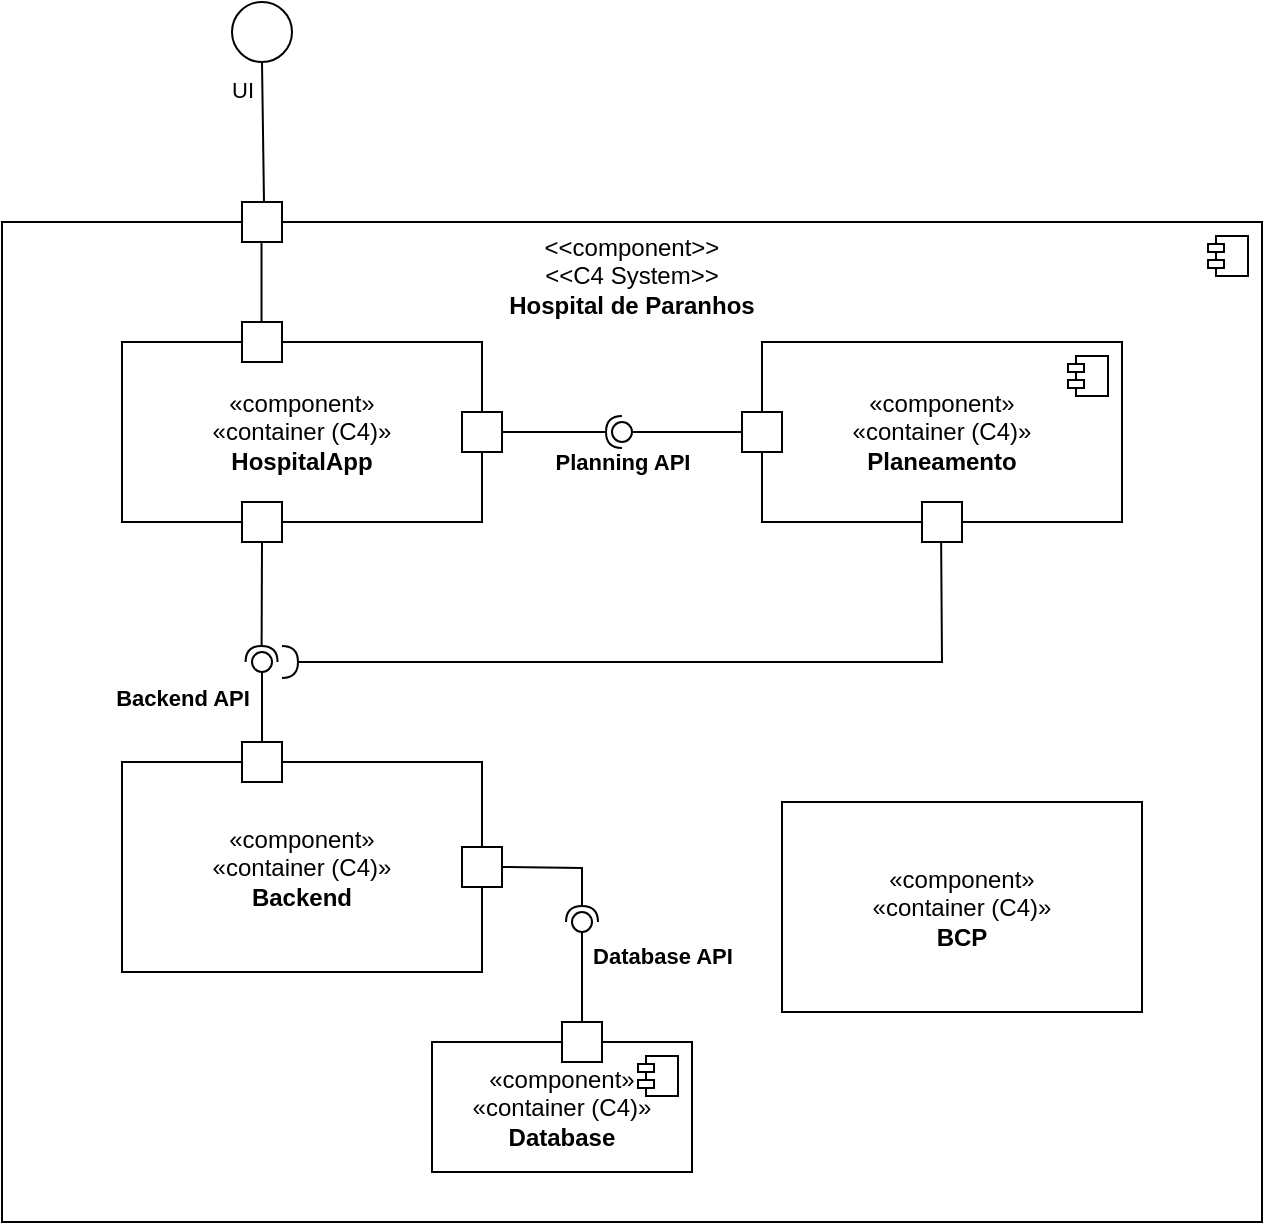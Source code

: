 <mxfile version="24.1.0" type="device">
  <diagram name="Página-1" id="HnM5bIwWVijFqjH4xQIT">
    <mxGraphModel dx="744" dy="887" grid="1" gridSize="10" guides="1" tooltips="1" connect="1" arrows="1" fold="1" page="1" pageScale="1" pageWidth="827" pageHeight="1169" math="0" shadow="0">
      <root>
        <mxCell id="0" />
        <mxCell id="1" parent="0" />
        <mxCell id="-QEYVNw1Sq_qMehAPY2h-3" value="&amp;lt;&amp;lt;component&amp;gt;&amp;gt;&lt;div&gt;&amp;lt;&amp;lt;C4 System&amp;gt;&amp;gt;&lt;br&gt;&lt;b&gt;Hospital de Paranhos&lt;/b&gt;&lt;/div&gt;&lt;div&gt;&lt;b&gt;&lt;br&gt;&lt;/b&gt;&lt;/div&gt;&lt;div&gt;&lt;b&gt;&lt;br&gt;&lt;/b&gt;&lt;/div&gt;&lt;div&gt;&lt;b&gt;&lt;br&gt;&lt;/b&gt;&lt;/div&gt;&lt;div&gt;&lt;b&gt;&lt;br&gt;&lt;/b&gt;&lt;/div&gt;&lt;div&gt;&lt;b&gt;&lt;br&gt;&lt;/b&gt;&lt;/div&gt;&lt;div&gt;&lt;b&gt;&lt;br&gt;&lt;/b&gt;&lt;/div&gt;&lt;div&gt;&lt;b&gt;&lt;br&gt;&lt;/b&gt;&lt;/div&gt;&lt;div&gt;&lt;b&gt;&lt;br&gt;&lt;/b&gt;&lt;/div&gt;&lt;div&gt;&lt;b&gt;&lt;br&gt;&lt;/b&gt;&lt;/div&gt;&lt;div&gt;&lt;b&gt;&lt;br&gt;&lt;/b&gt;&lt;/div&gt;&lt;div&gt;&lt;b&gt;&lt;br&gt;&lt;/b&gt;&lt;/div&gt;&lt;div&gt;&lt;b&gt;&lt;br&gt;&lt;/b&gt;&lt;/div&gt;&lt;div&gt;&lt;b&gt;&lt;br&gt;&lt;/b&gt;&lt;/div&gt;&lt;div&gt;&lt;b&gt;&lt;br&gt;&lt;/b&gt;&lt;/div&gt;&lt;div&gt;&lt;b&gt;&lt;br&gt;&lt;/b&gt;&lt;/div&gt;&lt;div&gt;&lt;b&gt;&lt;br&gt;&lt;/b&gt;&lt;/div&gt;&lt;div&gt;&lt;b&gt;&lt;br&gt;&lt;/b&gt;&lt;/div&gt;&lt;div&gt;&lt;b&gt;&lt;br&gt;&lt;/b&gt;&lt;/div&gt;&lt;div&gt;&lt;b&gt;&lt;br&gt;&lt;/b&gt;&lt;/div&gt;&lt;div&gt;&lt;b&gt;&lt;br&gt;&lt;/b&gt;&lt;/div&gt;&lt;div&gt;&lt;b&gt;&lt;br&gt;&lt;/b&gt;&lt;/div&gt;&lt;div&gt;&lt;b&gt;&lt;br&gt;&lt;/b&gt;&lt;/div&gt;&lt;div&gt;&lt;b&gt;&lt;br&gt;&lt;/b&gt;&lt;/div&gt;&lt;div&gt;&lt;b&gt;&lt;br&gt;&lt;/b&gt;&lt;/div&gt;&lt;div&gt;&lt;b&gt;&lt;br&gt;&lt;/b&gt;&lt;/div&gt;&lt;div&gt;&lt;b&gt;&lt;br&gt;&lt;/b&gt;&lt;/div&gt;&lt;div&gt;&lt;b&gt;&lt;br&gt;&lt;/b&gt;&lt;/div&gt;&lt;div&gt;&lt;b&gt;&lt;br&gt;&lt;/b&gt;&lt;/div&gt;&lt;div&gt;&lt;b&gt;&lt;br&gt;&lt;/b&gt;&lt;/div&gt;&lt;div&gt;&lt;b&gt;&lt;br&gt;&lt;/b&gt;&lt;/div&gt;&lt;div&gt;&lt;br&gt;&lt;/div&gt;" style="html=1;dropTarget=0;whiteSpace=wrap;" parent="1" vertex="1">
          <mxGeometry x="220" y="280" width="630" height="500" as="geometry" />
        </mxCell>
        <mxCell id="-QEYVNw1Sq_qMehAPY2h-4" value="" style="shape=module;jettyWidth=8;jettyHeight=4;" parent="-QEYVNw1Sq_qMehAPY2h-3" vertex="1">
          <mxGeometry x="1" width="20" height="20" relative="1" as="geometry">
            <mxPoint x="-27" y="7" as="offset" />
          </mxGeometry>
        </mxCell>
        <mxCell id="-QEYVNw1Sq_qMehAPY2h-5" value="" style="verticalLabelPosition=bottom;verticalAlign=top;html=1;shape=mxgraph.basic.rect;fillColor2=none;strokeWidth=1;size=20;indent=5;" parent="1" vertex="1">
          <mxGeometry x="340" y="270" width="20" height="20" as="geometry" />
        </mxCell>
        <mxCell id="-QEYVNw1Sq_qMehAPY2h-6" value="" style="endArrow=none;html=1;rounded=0;exitX=0.488;exitY=0.015;exitDx=0;exitDy=0;exitPerimeter=0;entryX=0.488;entryY=1.026;entryDx=0;entryDy=0;entryPerimeter=0;" parent="1" source="-QEYVNw1Sq_qMehAPY2h-27" target="-QEYVNw1Sq_qMehAPY2h-5" edge="1">
          <mxGeometry width="50" height="50" relative="1" as="geometry">
            <mxPoint x="410" y="370" as="sourcePoint" />
            <mxPoint x="460" y="320" as="targetPoint" />
          </mxGeometry>
        </mxCell>
        <mxCell id="-QEYVNw1Sq_qMehAPY2h-7" value="" style="ellipse;whiteSpace=wrap;html=1;align=center;aspect=fixed;fillColor=none;strokeColor=none;resizable=0;perimeter=centerPerimeter;rotatable=0;allowArrows=0;points=[];outlineConnect=1;" parent="1" vertex="1">
          <mxGeometry x="370" y="390" width="10" height="10" as="geometry" />
        </mxCell>
        <mxCell id="-QEYVNw1Sq_qMehAPY2h-8" value="" style="ellipse;whiteSpace=wrap;html=1;aspect=fixed;" parent="1" vertex="1">
          <mxGeometry x="335" y="170" width="30" height="30" as="geometry" />
        </mxCell>
        <mxCell id="-QEYVNw1Sq_qMehAPY2h-9" value="" style="endArrow=none;html=1;rounded=0;entryX=0.5;entryY=1;entryDx=0;entryDy=0;exitX=0.55;exitY=0.011;exitDx=0;exitDy=0;exitPerimeter=0;" parent="1" source="-QEYVNw1Sq_qMehAPY2h-5" target="-QEYVNw1Sq_qMehAPY2h-8" edge="1">
          <mxGeometry width="50" height="50" relative="1" as="geometry">
            <mxPoint x="320" y="280" as="sourcePoint" />
            <mxPoint x="370" y="230" as="targetPoint" />
          </mxGeometry>
        </mxCell>
        <mxCell id="-QEYVNw1Sq_qMehAPY2h-10" value="UI" style="edgeLabel;html=1;align=center;verticalAlign=middle;resizable=0;points=[];" parent="-QEYVNw1Sq_qMehAPY2h-9" vertex="1" connectable="0">
          <mxGeometry x="0.73" y="1" relative="1" as="geometry">
            <mxPoint x="-9" y="4" as="offset" />
          </mxGeometry>
        </mxCell>
        <mxCell id="-QEYVNw1Sq_qMehAPY2h-11" value="«component»&lt;div&gt;«container (C4)»&lt;br&gt;&lt;b&gt;Planeamento&lt;/b&gt;&lt;/div&gt;" style="html=1;dropTarget=0;whiteSpace=wrap;" parent="1" vertex="1">
          <mxGeometry x="600" y="340" width="180" height="90" as="geometry" />
        </mxCell>
        <mxCell id="-QEYVNw1Sq_qMehAPY2h-12" value="" style="shape=module;jettyWidth=8;jettyHeight=4;" parent="-QEYVNw1Sq_qMehAPY2h-11" vertex="1">
          <mxGeometry x="1" width="20" height="20" relative="1" as="geometry">
            <mxPoint x="-27" y="7" as="offset" />
          </mxGeometry>
        </mxCell>
        <mxCell id="-QEYVNw1Sq_qMehAPY2h-13" value="«component»&lt;div&gt;«container (C4)»&lt;br&gt;&lt;b&gt;HospitalApp&lt;/b&gt;&lt;/div&gt;" style="html=1;dropTarget=0;whiteSpace=wrap;" parent="1" vertex="1">
          <mxGeometry x="280" y="340" width="180" height="90" as="geometry" />
        </mxCell>
        <mxCell id="-QEYVNw1Sq_qMehAPY2h-27" value="" style="verticalLabelPosition=bottom;verticalAlign=top;html=1;shape=mxgraph.basic.rect;fillColor2=none;strokeWidth=1;size=20;indent=5;" parent="1" vertex="1">
          <mxGeometry x="340" y="330" width="20" height="20" as="geometry" />
        </mxCell>
        <mxCell id="-QEYVNw1Sq_qMehAPY2h-28" value="«component»&lt;br&gt;«container (C4)»&lt;div&gt;&lt;b&gt;Backend&lt;/b&gt;&lt;/div&gt;" style="rounded=0;whiteSpace=wrap;html=1;" parent="1" vertex="1">
          <mxGeometry x="280" y="550" width="180" height="105" as="geometry" />
        </mxCell>
        <mxCell id="-QEYVNw1Sq_qMehAPY2h-38" value="«component»&lt;br&gt;«container (C4)»&lt;div&gt;&lt;b&gt;BCP&lt;/b&gt;&lt;/div&gt;" style="rounded=0;whiteSpace=wrap;html=1;" parent="1" vertex="1">
          <mxGeometry x="610" y="570" width="180" height="105" as="geometry" />
        </mxCell>
        <mxCell id="-QEYVNw1Sq_qMehAPY2h-43" value="" style="rounded=0;orthogonalLoop=1;jettySize=auto;html=1;endArrow=halfCircle;endFill=0;endSize=6;strokeWidth=1;sketch=0;exitX=0.5;exitY=1;exitDx=0;exitDy=0;entryX=0.206;entryY=0.44;entryDx=0;entryDy=0;entryPerimeter=0;" parent="1" source="-QEYVNw1Sq_qMehAPY2h-47" target="-QEYVNw1Sq_qMehAPY2h-3" edge="1">
          <mxGeometry relative="1" as="geometry">
            <mxPoint x="360.0" y="487.16" as="sourcePoint" />
            <mxPoint x="428.7" y="470" as="targetPoint" />
          </mxGeometry>
        </mxCell>
        <mxCell id="-QEYVNw1Sq_qMehAPY2h-44" value="" style="rounded=0;orthogonalLoop=1;jettySize=auto;html=1;endArrow=oval;endFill=0;sketch=0;sourcePerimeterSpacing=0;targetPerimeterSpacing=0;endSize=10;exitX=0.5;exitY=0;exitDx=0;exitDy=0;" parent="1" source="-QEYVNw1Sq_qMehAPY2h-46" edge="1">
          <mxGeometry relative="1" as="geometry">
            <mxPoint x="380.0" y="551.54" as="sourcePoint" />
            <mxPoint x="350" y="500" as="targetPoint" />
          </mxGeometry>
        </mxCell>
        <mxCell id="-QEYVNw1Sq_qMehAPY2h-56" value="&lt;b&gt;Backend API&lt;/b&gt;" style="edgeLabel;html=1;align=center;verticalAlign=middle;resizable=0;points=[];" parent="-QEYVNw1Sq_qMehAPY2h-44" vertex="1" connectable="0">
          <mxGeometry x="0.817" y="3" relative="1" as="geometry">
            <mxPoint x="-37" y="14" as="offset" />
          </mxGeometry>
        </mxCell>
        <mxCell id="-QEYVNw1Sq_qMehAPY2h-45" value="" style="ellipse;whiteSpace=wrap;html=1;align=center;aspect=fixed;fillColor=none;strokeColor=none;resizable=0;perimeter=centerPerimeter;rotatable=0;allowArrows=0;points=[];outlineConnect=1;" parent="1" vertex="1">
          <mxGeometry x="435" y="420" width="10" height="10" as="geometry" />
        </mxCell>
        <mxCell id="-QEYVNw1Sq_qMehAPY2h-46" value="" style="rounded=0;whiteSpace=wrap;html=1;" parent="1" vertex="1">
          <mxGeometry x="340" y="540" width="20" height="20" as="geometry" />
        </mxCell>
        <mxCell id="-QEYVNw1Sq_qMehAPY2h-47" value="" style="rounded=0;whiteSpace=wrap;html=1;" parent="1" vertex="1">
          <mxGeometry x="340" y="420" width="20" height="20" as="geometry" />
        </mxCell>
        <mxCell id="-QEYVNw1Sq_qMehAPY2h-48" value="" style="rounded=0;whiteSpace=wrap;html=1;" parent="1" vertex="1">
          <mxGeometry x="450" y="375" width="20" height="20" as="geometry" />
        </mxCell>
        <mxCell id="-QEYVNw1Sq_qMehAPY2h-49" value="" style="rounded=0;whiteSpace=wrap;html=1;" parent="1" vertex="1">
          <mxGeometry x="590" y="375" width="20" height="20" as="geometry" />
        </mxCell>
        <mxCell id="-QEYVNw1Sq_qMehAPY2h-52" value="" style="rounded=0;whiteSpace=wrap;html=1;" parent="1" vertex="1">
          <mxGeometry x="680" y="420" width="20" height="20" as="geometry" />
        </mxCell>
        <mxCell id="-QEYVNw1Sq_qMehAPY2h-55" value="" style="rounded=0;orthogonalLoop=1;jettySize=auto;html=1;endArrow=halfCircle;endFill=0;endSize=6;strokeWidth=1;sketch=0;exitX=0.5;exitY=1;exitDx=0;exitDy=0;" parent="1" edge="1">
          <mxGeometry relative="1" as="geometry">
            <mxPoint x="689.57" y="440" as="sourcePoint" />
            <mxPoint x="360" y="500" as="targetPoint" />
            <Array as="points">
              <mxPoint x="690" y="500" />
            </Array>
          </mxGeometry>
        </mxCell>
        <mxCell id="-QEYVNw1Sq_qMehAPY2h-57" value="" style="rounded=0;orthogonalLoop=1;jettySize=auto;html=1;endArrow=halfCircle;endFill=0;endSize=6;strokeWidth=1;sketch=0;exitX=1;exitY=0.5;exitDx=0;exitDy=0;" parent="1" source="-QEYVNw1Sq_qMehAPY2h-48" edge="1">
          <mxGeometry relative="1" as="geometry">
            <mxPoint x="470" y="380" as="sourcePoint" />
            <mxPoint x="530" y="385" as="targetPoint" />
          </mxGeometry>
        </mxCell>
        <mxCell id="-QEYVNw1Sq_qMehAPY2h-58" value="" style="rounded=0;orthogonalLoop=1;jettySize=auto;html=1;endArrow=oval;endFill=0;sketch=0;sourcePerimeterSpacing=0;targetPerimeterSpacing=0;endSize=10;exitX=0;exitY=0.5;exitDx=0;exitDy=0;" parent="1" source="-QEYVNw1Sq_qMehAPY2h-49" edge="1">
          <mxGeometry relative="1" as="geometry">
            <mxPoint x="510" y="460" as="sourcePoint" />
            <mxPoint x="530" y="385" as="targetPoint" />
          </mxGeometry>
        </mxCell>
        <mxCell id="-QEYVNw1Sq_qMehAPY2h-59" value="&lt;b&gt;Planning API&lt;/b&gt;" style="edgeLabel;html=1;align=center;verticalAlign=middle;resizable=0;points=[];" parent="-QEYVNw1Sq_qMehAPY2h-58" vertex="1" connectable="0">
          <mxGeometry x="0.817" y="3" relative="1" as="geometry">
            <mxPoint x="-6" y="12" as="offset" />
          </mxGeometry>
        </mxCell>
        <mxCell id="muBcWbhCH78BwWUGCT8C-1" value="«component»&lt;div&gt;«container (C4)»&lt;br&gt;&lt;b&gt;Database&lt;/b&gt;&lt;/div&gt;" style="html=1;dropTarget=0;whiteSpace=wrap;" vertex="1" parent="1">
          <mxGeometry x="435" y="690" width="130" height="65" as="geometry" />
        </mxCell>
        <mxCell id="muBcWbhCH78BwWUGCT8C-2" value="" style="shape=module;jettyWidth=8;jettyHeight=4;" vertex="1" parent="muBcWbhCH78BwWUGCT8C-1">
          <mxGeometry x="1" width="20" height="20" relative="1" as="geometry">
            <mxPoint x="-27" y="7" as="offset" />
          </mxGeometry>
        </mxCell>
        <mxCell id="muBcWbhCH78BwWUGCT8C-9" value="" style="rounded=0;whiteSpace=wrap;html=1;" vertex="1" parent="1">
          <mxGeometry x="450" y="592.5" width="20" height="20" as="geometry" />
        </mxCell>
        <mxCell id="muBcWbhCH78BwWUGCT8C-10" value="" style="rounded=0;whiteSpace=wrap;html=1;" vertex="1" parent="1">
          <mxGeometry x="500" y="680" width="20" height="20" as="geometry" />
        </mxCell>
        <mxCell id="muBcWbhCH78BwWUGCT8C-11" value="" style="rounded=0;orthogonalLoop=1;jettySize=auto;html=1;endArrow=halfCircle;endFill=0;endSize=6;strokeWidth=1;sketch=0;exitX=1;exitY=0.5;exitDx=0;exitDy=0;" edge="1" parent="1" source="muBcWbhCH78BwWUGCT8C-9">
          <mxGeometry relative="1" as="geometry">
            <mxPoint x="480" y="395" as="sourcePoint" />
            <mxPoint x="510" y="630" as="targetPoint" />
            <Array as="points">
              <mxPoint x="510" y="603" />
            </Array>
          </mxGeometry>
        </mxCell>
        <mxCell id="muBcWbhCH78BwWUGCT8C-12" value="" style="rounded=0;orthogonalLoop=1;jettySize=auto;html=1;endArrow=oval;endFill=0;sketch=0;sourcePerimeterSpacing=0;targetPerimeterSpacing=0;endSize=10;exitX=0.5;exitY=0;exitDx=0;exitDy=0;" edge="1" parent="1" source="muBcWbhCH78BwWUGCT8C-10">
          <mxGeometry relative="1" as="geometry">
            <mxPoint x="600" y="395" as="sourcePoint" />
            <mxPoint x="510" y="630" as="targetPoint" />
          </mxGeometry>
        </mxCell>
        <mxCell id="muBcWbhCH78BwWUGCT8C-13" value="&lt;b&gt;Database API&lt;/b&gt;" style="edgeLabel;html=1;align=center;verticalAlign=middle;resizable=0;points=[];" vertex="1" connectable="0" parent="muBcWbhCH78BwWUGCT8C-12">
          <mxGeometry x="0.817" y="3" relative="1" as="geometry">
            <mxPoint x="43" y="12" as="offset" />
          </mxGeometry>
        </mxCell>
      </root>
    </mxGraphModel>
  </diagram>
</mxfile>
